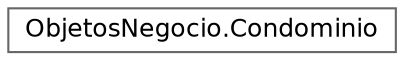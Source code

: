 digraph "Graphical Class Hierarchy"
{
 // LATEX_PDF_SIZE
  bgcolor="transparent";
  edge [fontname=Helvetica,fontsize=12,labelfontname=Helvetica,labelfontsize=10];
  node [fontname=Helvetica,fontsize=12,shape=box,height=0.2,width=0.4];
  rankdir="LR";
  Node0 [id="Node000000",label="ObjetosNegocio.Condominio",height=0.2,width=0.4,color="grey40", fillcolor="white", style="filled",URL="$class_objetos_negocio_1_1_condominio.html",tooltip="Representa um condomínio no contexto do sistema."];
}
